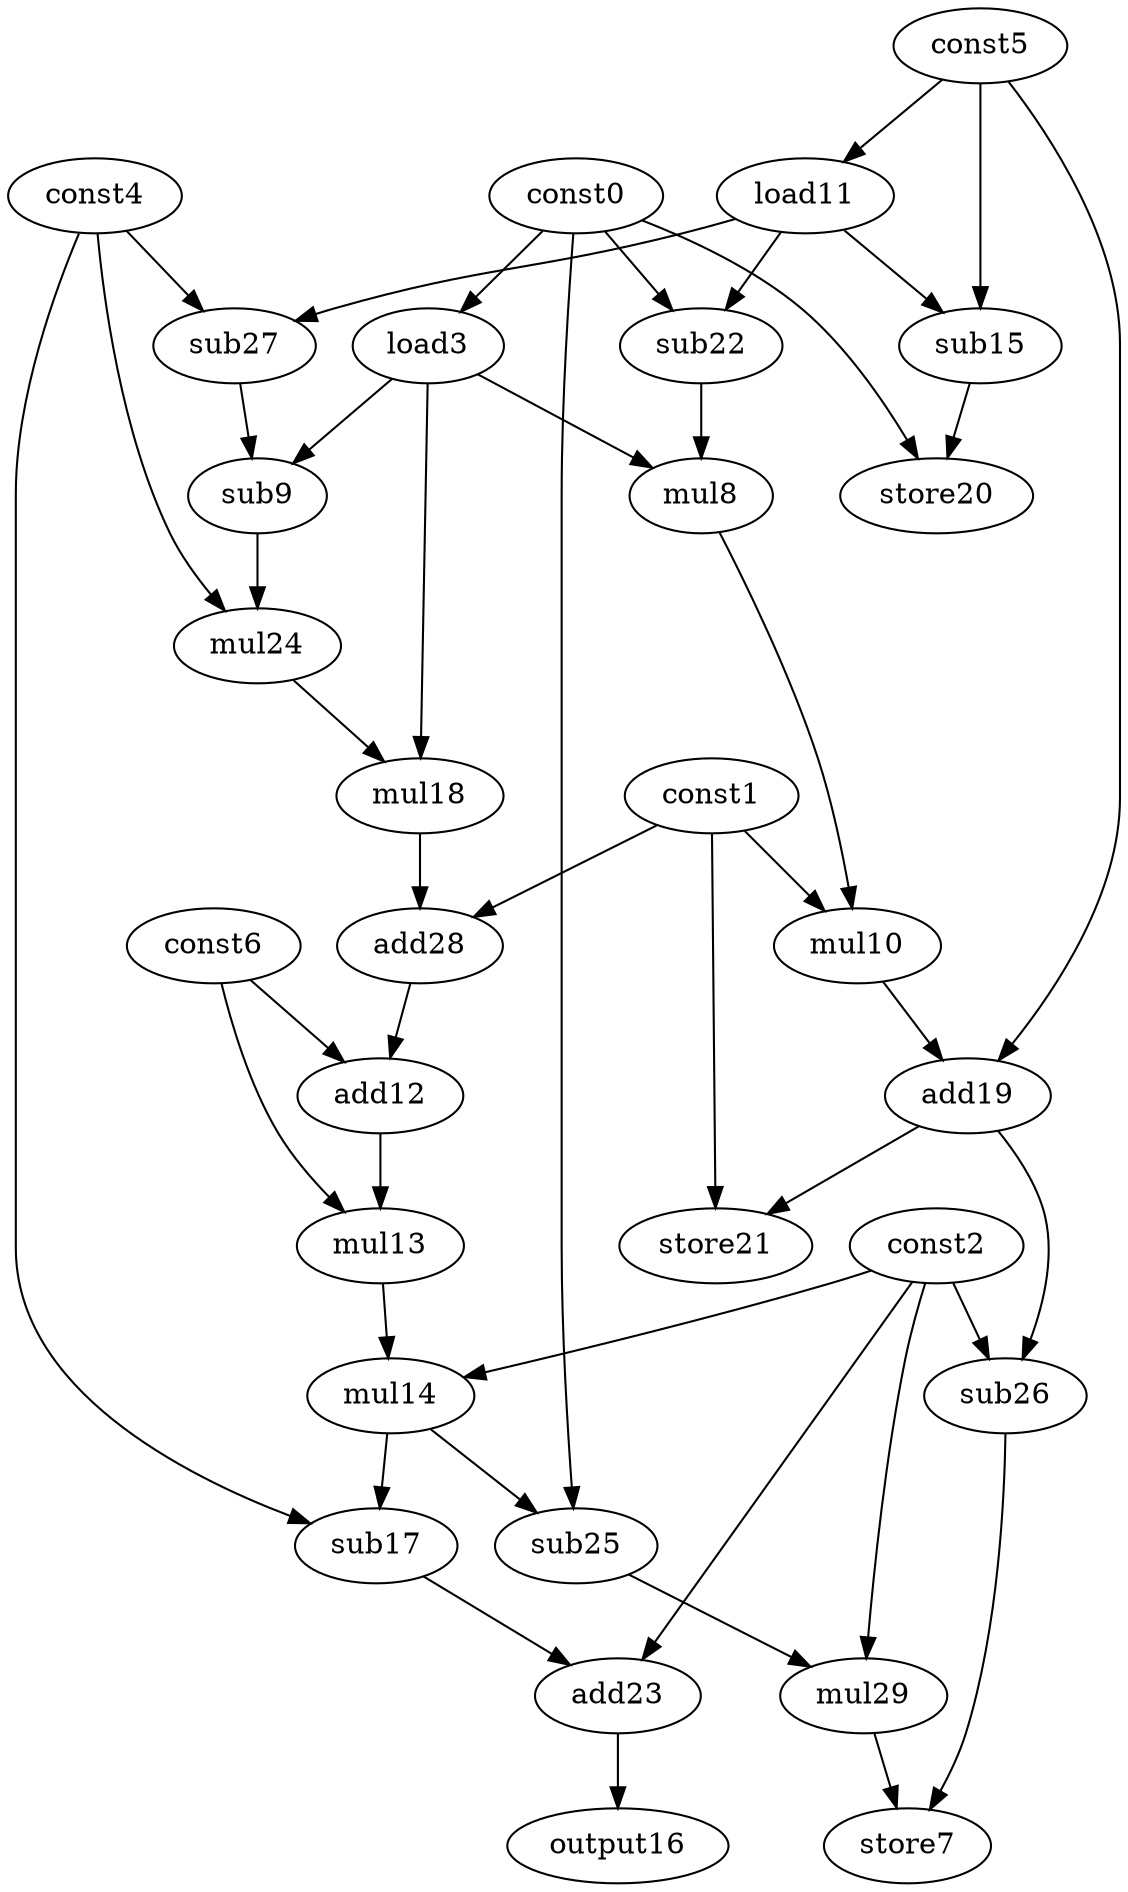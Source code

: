 digraph G { 
const0[opcode=const]; 
const1[opcode=const]; 
const2[opcode=const]; 
load3[opcode=load]; 
const4[opcode=const]; 
const5[opcode=const]; 
const6[opcode=const]; 
store7[opcode=store]; 
mul8[opcode=mul]; 
sub9[opcode=sub]; 
mul10[opcode=mul]; 
load11[opcode=load]; 
add12[opcode=add]; 
mul13[opcode=mul]; 
mul14[opcode=mul]; 
sub15[opcode=sub]; 
output16[opcode=output]; 
sub17[opcode=sub]; 
mul18[opcode=mul]; 
add19[opcode=add]; 
store20[opcode=store]; 
store21[opcode=store]; 
sub22[opcode=sub]; 
add23[opcode=add]; 
mul24[opcode=mul]; 
sub25[opcode=sub]; 
sub26[opcode=sub]; 
sub27[opcode=sub]; 
add28[opcode=add]; 
mul29[opcode=mul]; 
const0->load3[operand=0];
const5->load11[operand=0];
load11->sub15[operand=0];
const5->sub15[operand=1];
const0->sub22[operand=0];
load11->sub22[operand=1];
load11->sub27[operand=0];
const4->sub27[operand=1];
load3->mul8[operand=0];
sub22->mul8[operand=1];
sub27->sub9[operand=0];
load3->sub9[operand=1];
const0->store20[operand=0];
sub15->store20[operand=1];
mul8->mul10[operand=0];
const1->mul10[operand=1];
sub9->mul24[operand=0];
const4->mul24[operand=1];
mul24->mul18[operand=0];
load3->mul18[operand=1];
mul10->add19[operand=0];
const5->add19[operand=1];
const1->store21[operand=0];
add19->store21[operand=1];
const2->sub26[operand=0];
add19->sub26[operand=1];
const1->add28[operand=0];
mul18->add28[operand=1];
add28->add12[operand=0];
const6->add12[operand=1];
add12->mul13[operand=0];
const6->mul13[operand=1];
const2->mul14[operand=0];
mul13->mul14[operand=1];
const4->sub17[operand=0];
mul14->sub17[operand=1];
const0->sub25[operand=0];
mul14->sub25[operand=1];
sub17->add23[operand=0];
const2->add23[operand=1];
sub25->mul29[operand=0];
const2->mul29[operand=1];
sub26->store7[operand=0];
mul29->store7[operand=1];
add23->output16[operand=0];
}
